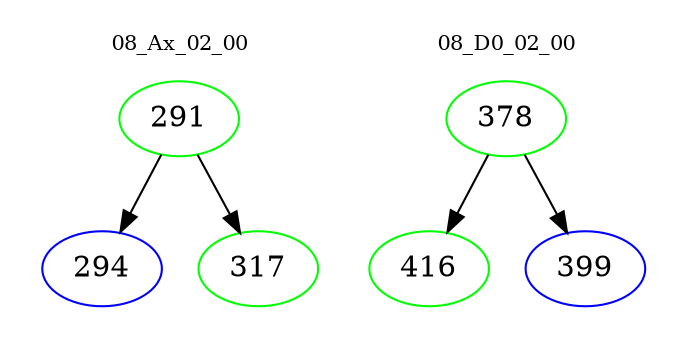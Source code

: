 digraph{
subgraph cluster_0 {
color = white
label = "08_Ax_02_00";
fontsize=10;
T0_291 [label="291", color="green"]
T0_291 -> T0_294 [color="black"]
T0_294 [label="294", color="blue"]
T0_291 -> T0_317 [color="black"]
T0_317 [label="317", color="green"]
}
subgraph cluster_1 {
color = white
label = "08_D0_02_00";
fontsize=10;
T1_378 [label="378", color="green"]
T1_378 -> T1_416 [color="black"]
T1_416 [label="416", color="green"]
T1_378 -> T1_399 [color="black"]
T1_399 [label="399", color="blue"]
}
}
